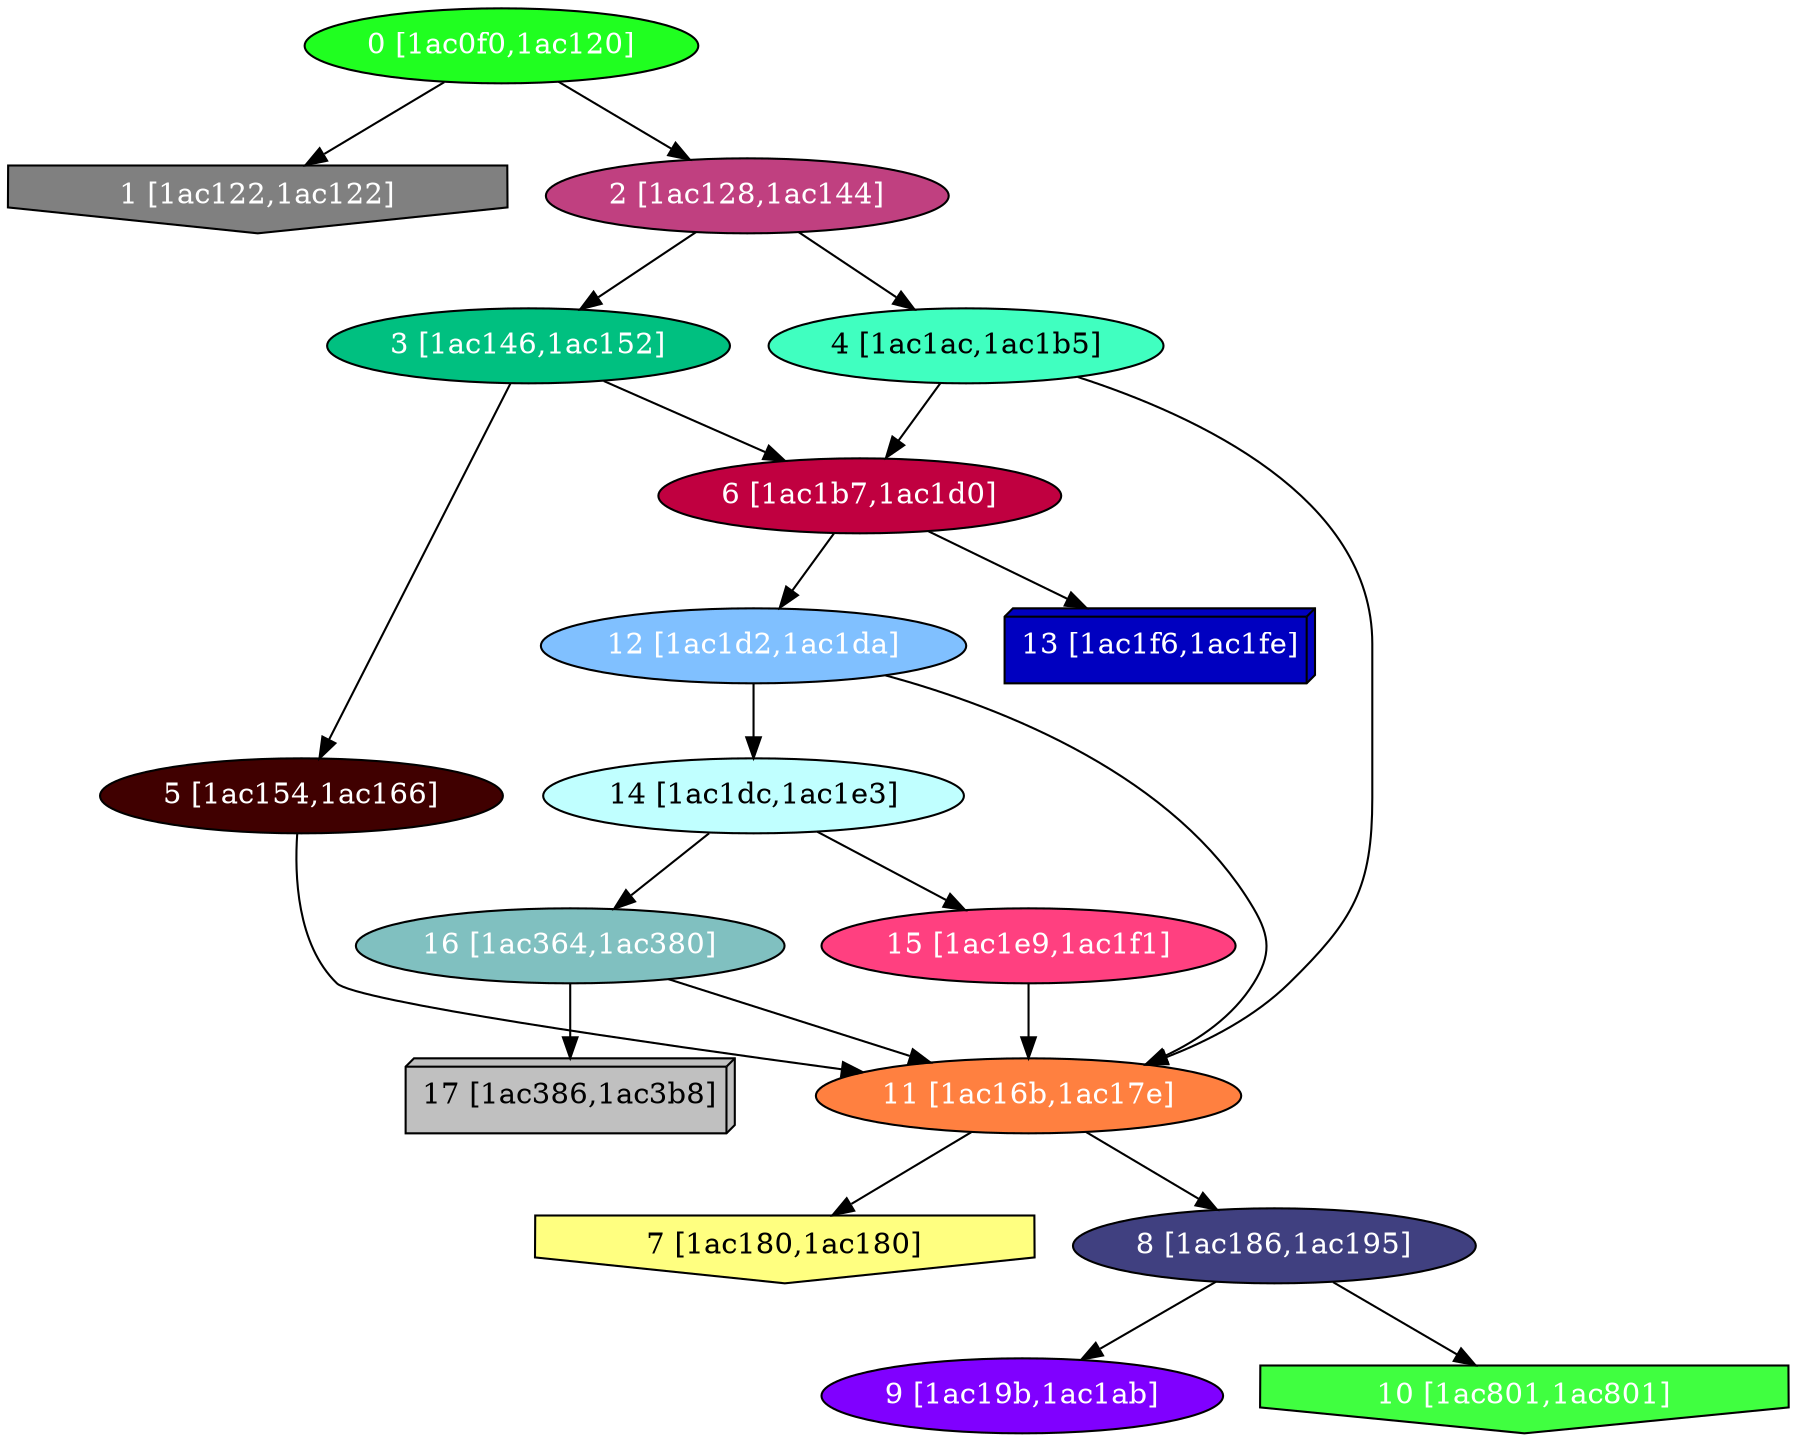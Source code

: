 diGraph libnss3{
	libnss3_0  [style=filled fillcolor="#20FF20" fontcolor="#ffffff" shape=oval label="0 [1ac0f0,1ac120]"]
	libnss3_1  [style=filled fillcolor="#808080" fontcolor="#ffffff" shape=invhouse label="1 [1ac122,1ac122]"]
	libnss3_2  [style=filled fillcolor="#C04080" fontcolor="#ffffff" shape=oval label="2 [1ac128,1ac144]"]
	libnss3_3  [style=filled fillcolor="#00C080" fontcolor="#ffffff" shape=oval label="3 [1ac146,1ac152]"]
	libnss3_4  [style=filled fillcolor="#40FFC0" fontcolor="#000000" shape=oval label="4 [1ac1ac,1ac1b5]"]
	libnss3_5  [style=filled fillcolor="#400000" fontcolor="#ffffff" shape=oval label="5 [1ac154,1ac166]"]
	libnss3_6  [style=filled fillcolor="#C00040" fontcolor="#ffffff" shape=oval label="6 [1ac1b7,1ac1d0]"]
	libnss3_7  [style=filled fillcolor="#FFFF80" fontcolor="#000000" shape=invhouse label="7 [1ac180,1ac180]"]
	libnss3_8  [style=filled fillcolor="#404080" fontcolor="#ffffff" shape=oval label="8 [1ac186,1ac195]"]
	libnss3_9  [style=filled fillcolor="#8000FF" fontcolor="#ffffff" shape=oval label="9 [1ac19b,1ac1ab]"]
	libnss3_a  [style=filled fillcolor="#40FF40" fontcolor="#ffffff" shape=invhouse label="10 [1ac801,1ac801]"]
	libnss3_b  [style=filled fillcolor="#FF8040" fontcolor="#ffffff" shape=oval label="11 [1ac16b,1ac17e]"]
	libnss3_c  [style=filled fillcolor="#80C0FF" fontcolor="#ffffff" shape=oval label="12 [1ac1d2,1ac1da]"]
	libnss3_d  [style=filled fillcolor="#0000C0" fontcolor="#ffffff" shape=box3d label="13 [1ac1f6,1ac1fe]"]
	libnss3_e  [style=filled fillcolor="#C0FFFF" fontcolor="#000000" shape=oval label="14 [1ac1dc,1ac1e3]"]
	libnss3_f  [style=filled fillcolor="#FF4080" fontcolor="#ffffff" shape=oval label="15 [1ac1e9,1ac1f1]"]
	libnss3_10  [style=filled fillcolor="#80C0C0" fontcolor="#ffffff" shape=oval label="16 [1ac364,1ac380]"]
	libnss3_11  [style=filled fillcolor="#C0C0C0" fontcolor="#000000" shape=box3d label="17 [1ac386,1ac3b8]"]

	libnss3_0 -> libnss3_1
	libnss3_0 -> libnss3_2
	libnss3_2 -> libnss3_3
	libnss3_2 -> libnss3_4
	libnss3_3 -> libnss3_5
	libnss3_3 -> libnss3_6
	libnss3_4 -> libnss3_6
	libnss3_4 -> libnss3_b
	libnss3_5 -> libnss3_b
	libnss3_6 -> libnss3_c
	libnss3_6 -> libnss3_d
	libnss3_8 -> libnss3_9
	libnss3_8 -> libnss3_a
	libnss3_b -> libnss3_7
	libnss3_b -> libnss3_8
	libnss3_c -> libnss3_b
	libnss3_c -> libnss3_e
	libnss3_e -> libnss3_f
	libnss3_e -> libnss3_10
	libnss3_f -> libnss3_b
	libnss3_10 -> libnss3_b
	libnss3_10 -> libnss3_11
}